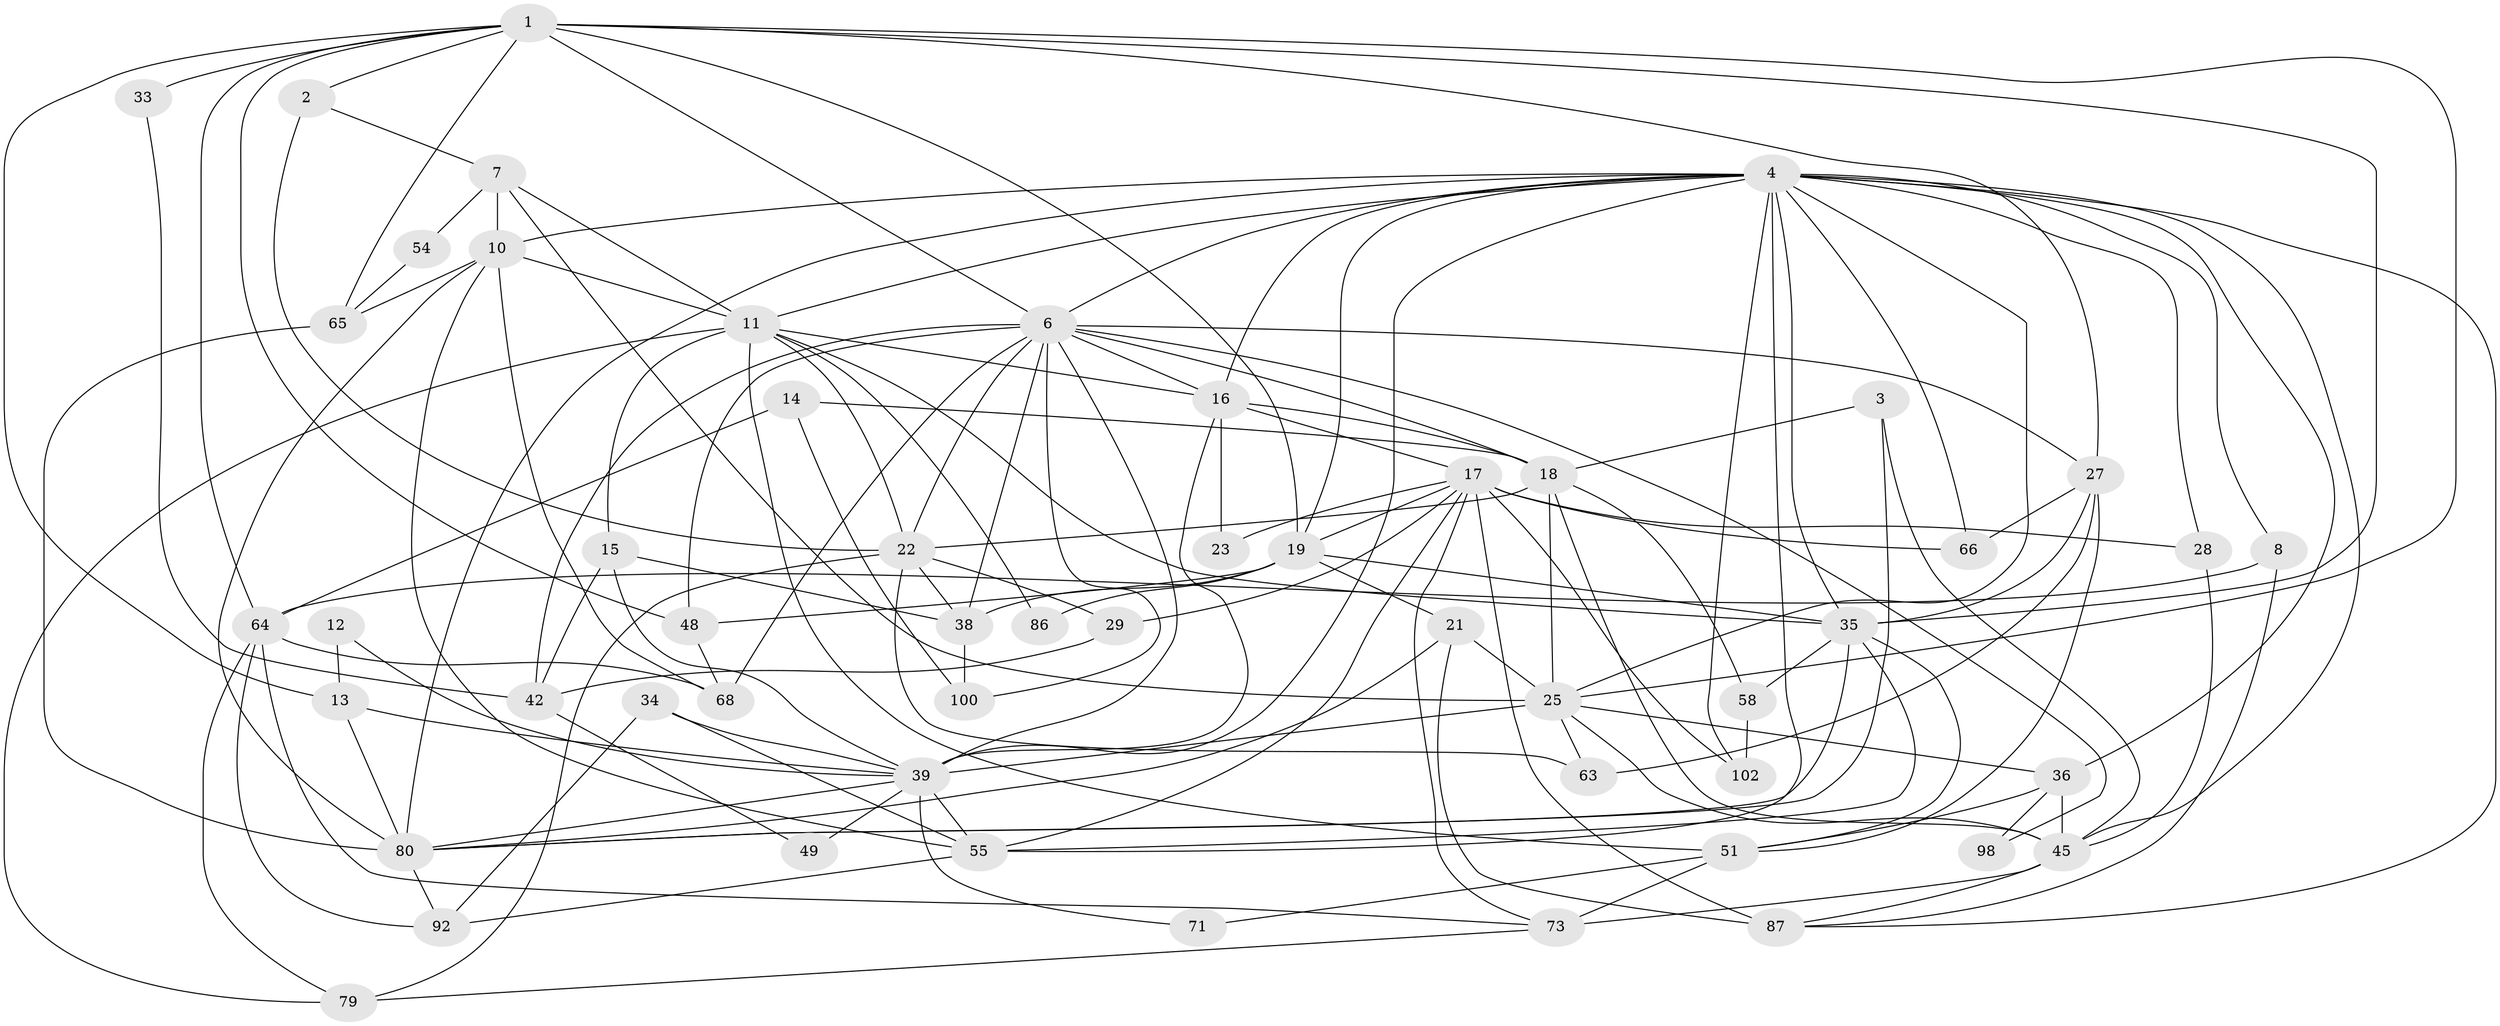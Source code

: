 // original degree distribution, {6: 0.09433962264150944, 3: 0.3018867924528302, 2: 0.10377358490566038, 5: 0.1792452830188679, 4: 0.27358490566037735, 7: 0.04716981132075472}
// Generated by graph-tools (version 1.1) at 2025/14/03/09/25 04:14:53]
// undirected, 53 vertices, 143 edges
graph export_dot {
graph [start="1"]
  node [color=gray90,style=filled];
  1 [super="+101+20+72"];
  2;
  3 [super="+9"];
  4 [super="+44+43+83+5"];
  6 [super="+62+59+24"];
  7;
  8;
  10 [super="+26"];
  11 [super="+37"];
  12 [super="+85"];
  13;
  14;
  15;
  16 [super="+32"];
  17 [super="+76+41"];
  18 [super="+70+56+67"];
  19 [super="+46"];
  21;
  22 [super="+53+30"];
  23;
  25 [super="+52+31"];
  27 [super="+82"];
  28;
  29;
  33;
  34;
  35 [super="+104+94"];
  36 [super="+40"];
  38 [super="+50"];
  39 [super="+78+84+60"];
  42 [super="+81"];
  45 [super="+47+75"];
  48;
  49;
  51 [super="+61+103"];
  54;
  55 [super="+77+57"];
  58;
  63;
  64;
  65 [super="+90"];
  66;
  68 [super="+91"];
  71;
  73 [super="+74"];
  79;
  80 [super="+89+93"];
  86;
  87 [super="+95"];
  92;
  98;
  100;
  102;
  1 -- 64;
  1 -- 19;
  1 -- 27;
  1 -- 48;
  1 -- 2;
  1 -- 33;
  1 -- 13;
  1 -- 25;
  1 -- 65;
  1 -- 35;
  1 -- 6 [weight=2];
  2 -- 7;
  2 -- 22;
  3 -- 80;
  3 -- 45 [weight=2];
  3 -- 18;
  4 -- 19;
  4 -- 28;
  4 -- 36;
  4 -- 39;
  4 -- 8;
  4 -- 25;
  4 -- 80;
  4 -- 66;
  4 -- 55;
  4 -- 87;
  4 -- 10;
  4 -- 45;
  4 -- 35 [weight=2];
  4 -- 11;
  4 -- 16;
  4 -- 102;
  4 -- 6;
  6 -- 42;
  6 -- 18 [weight=2];
  6 -- 22 [weight=2];
  6 -- 16;
  6 -- 98;
  6 -- 68;
  6 -- 38 [weight=2];
  6 -- 39 [weight=2];
  6 -- 48;
  6 -- 100;
  6 -- 27;
  7 -- 11;
  7 -- 54;
  7 -- 25;
  7 -- 10;
  8 -- 64;
  8 -- 87;
  10 -- 11;
  10 -- 65;
  10 -- 80;
  10 -- 68;
  10 -- 55;
  11 -- 35;
  11 -- 22;
  11 -- 16;
  11 -- 51;
  11 -- 86;
  11 -- 79;
  11 -- 15;
  12 -- 39;
  12 -- 13;
  13 -- 80;
  13 -- 39;
  14 -- 64;
  14 -- 100;
  14 -- 18;
  15 -- 38;
  15 -- 42;
  15 -- 39;
  16 -- 39;
  16 -- 23;
  16 -- 18;
  16 -- 17;
  17 -- 23;
  17 -- 19;
  17 -- 28;
  17 -- 102;
  17 -- 73 [weight=2];
  17 -- 66;
  17 -- 87 [weight=2];
  17 -- 55;
  17 -- 29;
  18 -- 22;
  18 -- 25;
  18 -- 58;
  18 -- 45;
  19 -- 35;
  19 -- 48;
  19 -- 86;
  19 -- 21;
  19 -- 38 [weight=2];
  21 -- 87;
  21 -- 80;
  21 -- 25;
  22 -- 29;
  22 -- 63;
  22 -- 79;
  22 -- 38;
  25 -- 63;
  25 -- 45;
  25 -- 36;
  25 -- 39;
  27 -- 66;
  27 -- 63;
  27 -- 35;
  27 -- 51;
  28 -- 45;
  29 -- 42;
  33 -- 42;
  34 -- 92;
  34 -- 55;
  34 -- 39;
  35 -- 80;
  35 -- 58;
  35 -- 51;
  35 -- 55;
  36 -- 45;
  36 -- 51;
  36 -- 98;
  38 -- 100;
  39 -- 71;
  39 -- 80;
  39 -- 49;
  39 -- 55;
  42 -- 49;
  45 -- 73 [weight=3];
  45 -- 87;
  48 -- 68;
  51 -- 71;
  51 -- 73;
  54 -- 65;
  55 -- 92;
  58 -- 102;
  64 -- 73;
  64 -- 79;
  64 -- 92;
  64 -- 68;
  65 -- 80 [weight=2];
  73 -- 79;
  80 -- 92;
}
